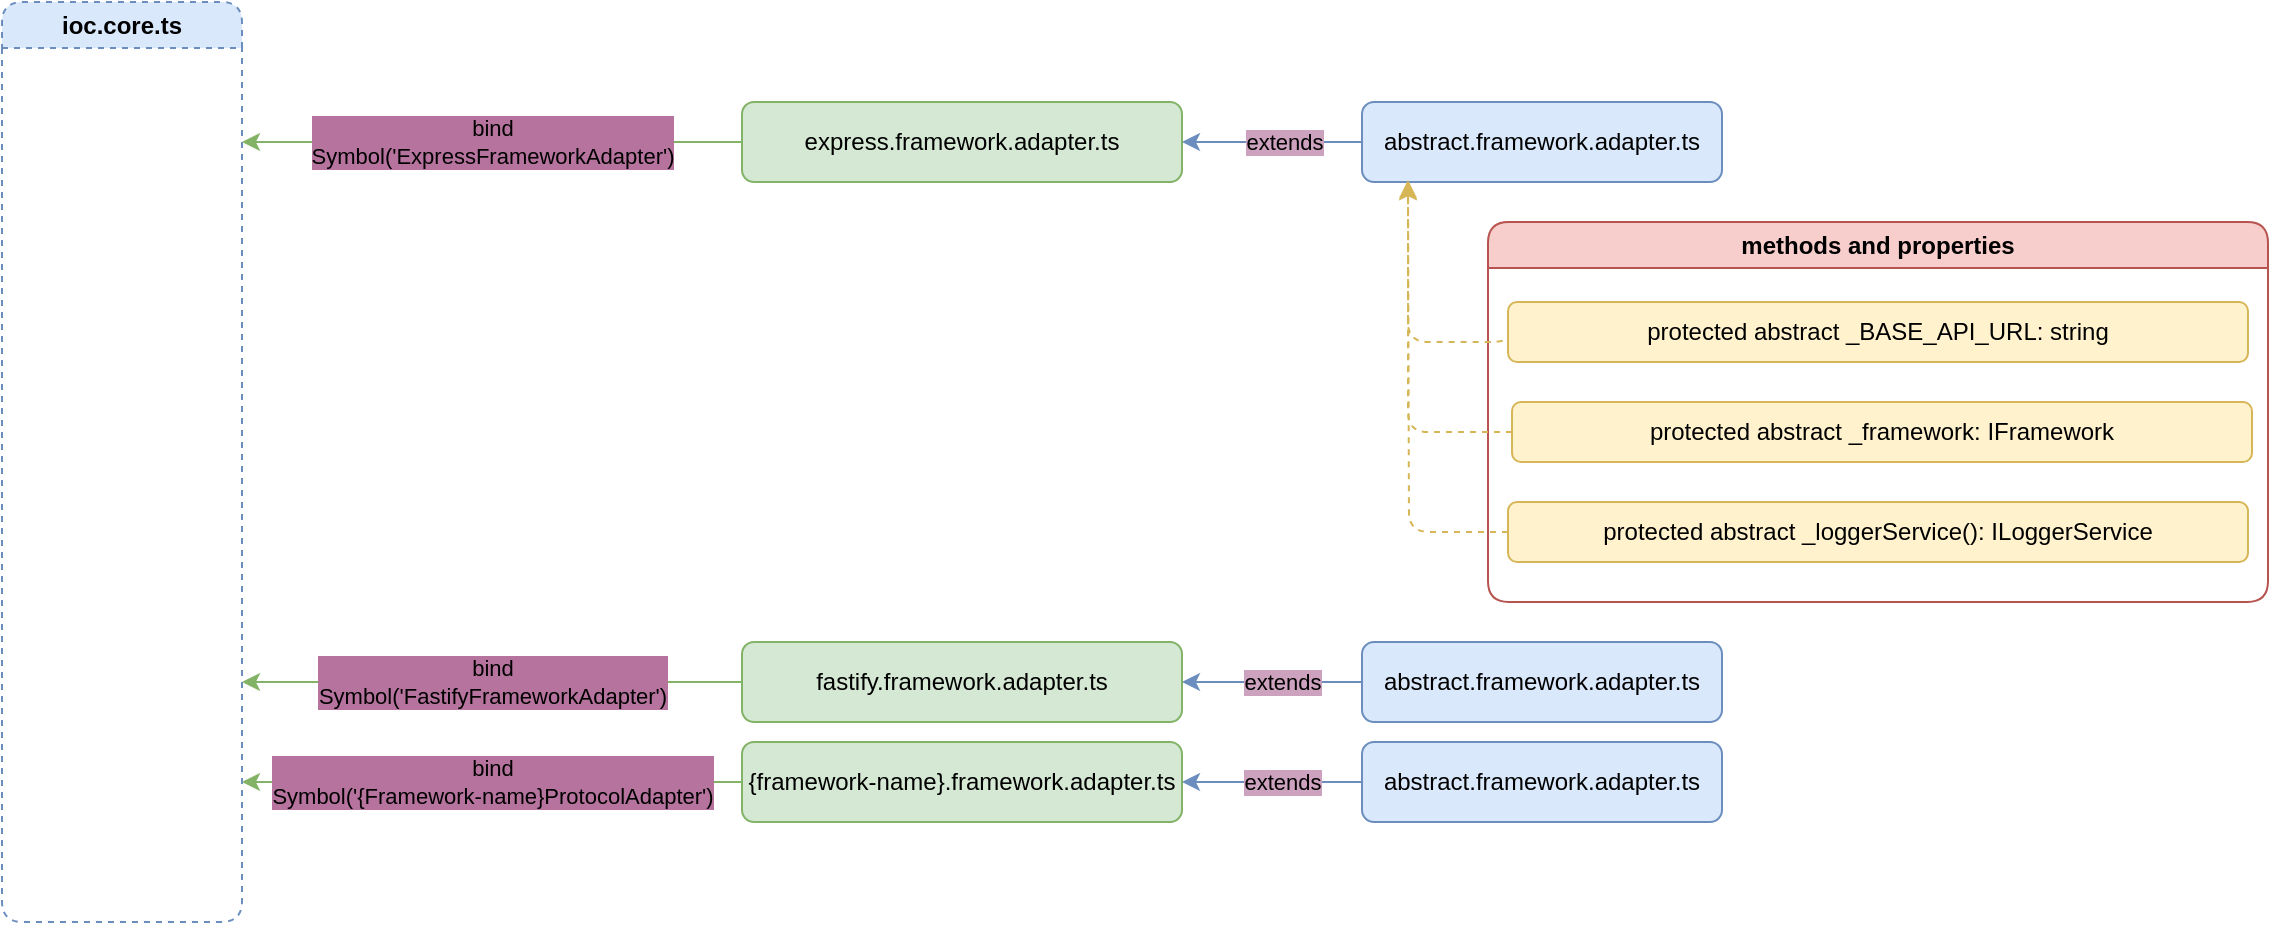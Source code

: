 <mxfile version="21.1.4" type="device">
  <diagram name="Сторінка-1" id="xTo7LiLZvz-YdanKkgFt">
    <mxGraphModel dx="3014" dy="746" grid="1" gridSize="10" guides="1" tooltips="1" connect="1" arrows="1" fold="1" page="1" pageScale="1" pageWidth="827" pageHeight="1169" math="0" shadow="0">
      <root>
        <mxCell id="0" />
        <mxCell id="1" parent="0" />
        <mxCell id="HVoTeRBBNDDQcVebBhWy-1" value="ioc.core.ts" style="swimlane;whiteSpace=wrap;html=1;rounded=1;dashed=1;fillColor=#dae8fc;strokeColor=#6c8ebf;" vertex="1" parent="1">
          <mxGeometry x="-1340" y="350" width="120" height="460" as="geometry" />
        </mxCell>
        <mxCell id="HVoTeRBBNDDQcVebBhWy-28" value="fastify.framework.adapter.ts" style="rounded=1;whiteSpace=wrap;html=1;fillColor=#d5e8d4;strokeColor=#82b366;" vertex="1" parent="1">
          <mxGeometry x="-970" y="670" width="220" height="40" as="geometry" />
        </mxCell>
        <mxCell id="HVoTeRBBNDDQcVebBhWy-29" style="edgeStyle=orthogonalEdgeStyle;rounded=1;orthogonalLoop=1;jettySize=auto;html=1;entryX=1;entryY=0.5;entryDx=0;entryDy=0;fillColor=#dae8fc;strokeColor=#6c8ebf;" edge="1" parent="1" source="HVoTeRBBNDDQcVebBhWy-30" target="HVoTeRBBNDDQcVebBhWy-28">
          <mxGeometry relative="1" as="geometry" />
        </mxCell>
        <mxCell id="HVoTeRBBNDDQcVebBhWy-30" value="abstract.framework.adapter.ts" style="rounded=1;whiteSpace=wrap;html=1;fillColor=#dae8fc;strokeColor=#6c8ebf;" vertex="1" parent="1">
          <mxGeometry x="-660" y="670" width="180" height="40" as="geometry" />
        </mxCell>
        <mxCell id="HVoTeRBBNDDQcVebBhWy-34" value="extends" style="edgeLabel;html=1;align=center;verticalAlign=middle;resizable=0;points=[];labelBackgroundColor=#CDA2BE;" vertex="1" connectable="0" parent="1">
          <mxGeometry x="-700.0" y="690" as="geometry" />
        </mxCell>
        <mxCell id="HVoTeRBBNDDQcVebBhWy-64" value="&lt;span style=&quot;color: rgb(0, 0, 0); font-family: Helvetica; font-size: 11px; font-style: normal; font-variant-ligatures: normal; font-variant-caps: normal; font-weight: 400; letter-spacing: normal; orphans: 2; text-align: center; text-indent: 0px; text-transform: none; widows: 2; word-spacing: 0px; -webkit-text-stroke-width: 0px; text-decoration-thickness: initial; text-decoration-style: initial; text-decoration-color: initial; float: none; display: inline !important;&quot;&gt;bind&lt;/span&gt;&lt;br style=&quot;border-color: var(--border-color); color: rgb(0, 0, 0); font-family: Helvetica; font-size: 11px; font-style: normal; font-variant-ligatures: normal; font-variant-caps: normal; font-weight: 400; letter-spacing: normal; orphans: 2; text-align: center; text-indent: 0px; text-transform: none; widows: 2; word-spacing: 0px; -webkit-text-stroke-width: 0px; text-decoration-thickness: initial; text-decoration-style: initial; text-decoration-color: initial;&quot;&gt;&lt;span style=&quot;color: rgb(0, 0, 0); font-family: Helvetica; font-size: 11px; font-style: normal; font-variant-ligatures: normal; font-variant-caps: normal; font-weight: 400; letter-spacing: normal; orphans: 2; text-align: center; text-indent: 0px; text-transform: none; widows: 2; word-spacing: 0px; -webkit-text-stroke-width: 0px; text-decoration-thickness: initial; text-decoration-style: initial; text-decoration-color: initial; float: none; display: inline !important;&quot;&gt;Symbol(&#39;ExpressFrameworkAdapter&#39;)&lt;/span&gt;" style="edgeStyle=orthogonalEdgeStyle;rounded=0;orthogonalLoop=1;jettySize=auto;html=1;fillColor=#d5e8d4;strokeColor=#82b366;labelBackgroundColor=#B5739D;" edge="1" parent="1" source="HVoTeRBBNDDQcVebBhWy-53">
          <mxGeometry relative="1" as="geometry">
            <mxPoint x="-1220" y="420" as="targetPoint" />
          </mxGeometry>
        </mxCell>
        <mxCell id="HVoTeRBBNDDQcVebBhWy-53" value="express.framework.adapter.ts" style="rounded=1;whiteSpace=wrap;html=1;fillColor=#d5e8d4;strokeColor=#82b366;" vertex="1" parent="1">
          <mxGeometry x="-970" y="400" width="220" height="40" as="geometry" />
        </mxCell>
        <mxCell id="HVoTeRBBNDDQcVebBhWy-54" style="edgeStyle=orthogonalEdgeStyle;rounded=1;orthogonalLoop=1;jettySize=auto;html=1;entryX=1;entryY=0.5;entryDx=0;entryDy=0;fillColor=#dae8fc;strokeColor=#6c8ebf;" edge="1" parent="1" source="HVoTeRBBNDDQcVebBhWy-55" target="HVoTeRBBNDDQcVebBhWy-53">
          <mxGeometry relative="1" as="geometry" />
        </mxCell>
        <mxCell id="HVoTeRBBNDDQcVebBhWy-55" value="abstract.framework.adapter.ts" style="rounded=1;whiteSpace=wrap;html=1;fillColor=#dae8fc;strokeColor=#6c8ebf;" vertex="1" parent="1">
          <mxGeometry x="-660" y="400" width="180" height="40" as="geometry" />
        </mxCell>
        <mxCell id="HVoTeRBBNDDQcVebBhWy-56" value="methods and properties" style="swimlane;whiteSpace=wrap;html=1;fillColor=#f8cecc;strokeColor=#b85450;rounded=1;" vertex="1" parent="1">
          <mxGeometry x="-597" y="460" width="390" height="190" as="geometry" />
        </mxCell>
        <mxCell id="HVoTeRBBNDDQcVebBhWy-57" value="protected abstract&amp;nbsp;_BASE_API_URL: string" style="rounded=1;whiteSpace=wrap;html=1;fillColor=#fff2cc;strokeColor=#d6b656;" vertex="1" parent="HVoTeRBBNDDQcVebBhWy-56">
          <mxGeometry x="10" y="40" width="370" height="30" as="geometry" />
        </mxCell>
        <mxCell id="HVoTeRBBNDDQcVebBhWy-58" value="protected abstract&amp;nbsp;_framework: IFramework" style="rounded=1;whiteSpace=wrap;html=1;fillColor=#fff2cc;strokeColor=#d6b656;" vertex="1" parent="HVoTeRBBNDDQcVebBhWy-56">
          <mxGeometry x="12" y="90" width="370" height="30" as="geometry" />
        </mxCell>
        <mxCell id="HVoTeRBBNDDQcVebBhWy-59" style="edgeStyle=orthogonalEdgeStyle;rounded=1;orthogonalLoop=1;jettySize=auto;html=1;fillColor=#fff2cc;strokeColor=#d6b656;dashed=1;" edge="1" parent="HVoTeRBBNDDQcVebBhWy-56" source="HVoTeRBBNDDQcVebBhWy-60">
          <mxGeometry relative="1" as="geometry">
            <mxPoint x="-40" y="-20" as="targetPoint" />
          </mxGeometry>
        </mxCell>
        <mxCell id="HVoTeRBBNDDQcVebBhWy-60" value="protected abstract&amp;nbsp;_loggerService(): ILoggerService" style="rounded=1;whiteSpace=wrap;html=1;fillColor=#fff2cc;strokeColor=#d6b656;" vertex="1" parent="HVoTeRBBNDDQcVebBhWy-56">
          <mxGeometry x="10" y="140" width="370" height="30" as="geometry" />
        </mxCell>
        <mxCell id="HVoTeRBBNDDQcVebBhWy-61" style="edgeStyle=orthogonalEdgeStyle;rounded=1;orthogonalLoop=1;jettySize=auto;html=1;exitX=0;exitY=0.5;exitDx=0;exitDy=0;fillColor=#fff2cc;strokeColor=#d6b656;dashed=1;entryX=0.125;entryY=0.975;entryDx=0;entryDy=0;entryPerimeter=0;" edge="1" parent="1" source="HVoTeRBBNDDQcVebBhWy-57" target="HVoTeRBBNDDQcVebBhWy-55">
          <mxGeometry relative="1" as="geometry">
            <mxPoint x="-637" y="450" as="targetPoint" />
            <Array as="points">
              <mxPoint x="-637" y="520" />
              <mxPoint x="-637" y="439" />
            </Array>
          </mxGeometry>
        </mxCell>
        <mxCell id="HVoTeRBBNDDQcVebBhWy-62" value="extends" style="edgeLabel;html=1;align=center;verticalAlign=middle;resizable=0;points=[];labelBackgroundColor=#CDA2BE;" vertex="1" connectable="0" parent="1">
          <mxGeometry x="-740.0" y="420" as="geometry">
            <mxPoint x="41" as="offset" />
          </mxGeometry>
        </mxCell>
        <mxCell id="HVoTeRBBNDDQcVebBhWy-63" style="edgeStyle=orthogonalEdgeStyle;rounded=1;orthogonalLoop=1;jettySize=auto;html=1;entryX=0.128;entryY=1;entryDx=0;entryDy=0;entryPerimeter=0;exitX=0;exitY=0.5;exitDx=0;exitDy=0;fillColor=#fff2cc;strokeColor=#d6b656;dashed=1;" edge="1" parent="1" source="HVoTeRBBNDDQcVebBhWy-58" target="HVoTeRBBNDDQcVebBhWy-55">
          <mxGeometry relative="1" as="geometry" />
        </mxCell>
        <mxCell id="HVoTeRBBNDDQcVebBhWy-66" value="&lt;span style=&quot;color: rgb(0, 0, 0); font-family: Helvetica; font-size: 11px; font-style: normal; font-variant-ligatures: normal; font-variant-caps: normal; font-weight: 400; letter-spacing: normal; orphans: 2; text-align: center; text-indent: 0px; text-transform: none; widows: 2; word-spacing: 0px; -webkit-text-stroke-width: 0px; text-decoration-thickness: initial; text-decoration-style: initial; text-decoration-color: initial; float: none; display: inline !important;&quot;&gt;bind&lt;/span&gt;&lt;br style=&quot;border-color: var(--border-color); color: rgb(0, 0, 0); font-family: Helvetica; font-size: 11px; font-style: normal; font-variant-ligatures: normal; font-variant-caps: normal; font-weight: 400; letter-spacing: normal; orphans: 2; text-align: center; text-indent: 0px; text-transform: none; widows: 2; word-spacing: 0px; -webkit-text-stroke-width: 0px; text-decoration-thickness: initial; text-decoration-style: initial; text-decoration-color: initial;&quot;&gt;&lt;span style=&quot;color: rgb(0, 0, 0); font-family: Helvetica; font-size: 11px; font-style: normal; font-variant-ligatures: normal; font-variant-caps: normal; font-weight: 400; letter-spacing: normal; orphans: 2; text-align: center; text-indent: 0px; text-transform: none; widows: 2; word-spacing: 0px; -webkit-text-stroke-width: 0px; text-decoration-thickness: initial; text-decoration-style: initial; text-decoration-color: initial; float: none; display: inline !important;&quot;&gt;Symbol(&#39;FastifyFrameworkAdapter&#39;)&lt;/span&gt;" style="edgeStyle=orthogonalEdgeStyle;rounded=0;orthogonalLoop=1;jettySize=auto;html=1;fillColor=#d5e8d4;strokeColor=#82b366;labelBackgroundColor=#B5739D;exitX=0;exitY=0.5;exitDx=0;exitDy=0;" edge="1" parent="1" source="HVoTeRBBNDDQcVebBhWy-28">
          <mxGeometry relative="1" as="geometry">
            <mxPoint x="-1220" y="690" as="targetPoint" />
            <mxPoint x="-990" y="690" as="sourcePoint" />
            <mxPoint as="offset" />
          </mxGeometry>
        </mxCell>
        <mxCell id="HVoTeRBBNDDQcVebBhWy-67" value="{framework-name}.framework.adapter.ts" style="rounded=1;whiteSpace=wrap;html=1;fillColor=#d5e8d4;strokeColor=#82b366;" vertex="1" parent="1">
          <mxGeometry x="-970" y="720" width="220" height="40" as="geometry" />
        </mxCell>
        <mxCell id="HVoTeRBBNDDQcVebBhWy-68" style="edgeStyle=orthogonalEdgeStyle;rounded=1;orthogonalLoop=1;jettySize=auto;html=1;entryX=1;entryY=0.5;entryDx=0;entryDy=0;fillColor=#dae8fc;strokeColor=#6c8ebf;" edge="1" parent="1" source="HVoTeRBBNDDQcVebBhWy-69" target="HVoTeRBBNDDQcVebBhWy-67">
          <mxGeometry relative="1" as="geometry" />
        </mxCell>
        <mxCell id="HVoTeRBBNDDQcVebBhWy-69" value="abstract.framework.adapter.ts" style="rounded=1;whiteSpace=wrap;html=1;fillColor=#dae8fc;strokeColor=#6c8ebf;" vertex="1" parent="1">
          <mxGeometry x="-660" y="720" width="180" height="40" as="geometry" />
        </mxCell>
        <mxCell id="HVoTeRBBNDDQcVebBhWy-70" value="extends" style="edgeLabel;html=1;align=center;verticalAlign=middle;resizable=0;points=[];labelBackgroundColor=#CDA2BE;" vertex="1" connectable="0" parent="1">
          <mxGeometry x="-700.0" y="740" as="geometry" />
        </mxCell>
        <mxCell id="HVoTeRBBNDDQcVebBhWy-71" value="&lt;span style=&quot;color: rgb(0, 0, 0); font-family: Helvetica; font-size: 11px; font-style: normal; font-variant-ligatures: normal; font-variant-caps: normal; font-weight: 400; letter-spacing: normal; orphans: 2; text-align: center; text-indent: 0px; text-transform: none; widows: 2; word-spacing: 0px; -webkit-text-stroke-width: 0px; text-decoration-thickness: initial; text-decoration-style: initial; text-decoration-color: initial; float: none; display: inline !important;&quot;&gt;bind&lt;/span&gt;&lt;br style=&quot;border-color: var(--border-color); color: rgb(0, 0, 0); font-family: Helvetica; font-size: 11px; font-style: normal; font-variant-ligatures: normal; font-variant-caps: normal; font-weight: 400; letter-spacing: normal; orphans: 2; text-align: center; text-indent: 0px; text-transform: none; widows: 2; word-spacing: 0px; -webkit-text-stroke-width: 0px; text-decoration-thickness: initial; text-decoration-style: initial; text-decoration-color: initial;&quot;&gt;&lt;span style=&quot;color: rgb(0, 0, 0); font-family: Helvetica; font-size: 11px; font-style: normal; font-variant-ligatures: normal; font-variant-caps: normal; font-weight: 400; letter-spacing: normal; orphans: 2; text-align: center; text-indent: 0px; text-transform: none; widows: 2; word-spacing: 0px; -webkit-text-stroke-width: 0px; text-decoration-thickness: initial; text-decoration-style: initial; text-decoration-color: initial; float: none; display: inline !important;&quot;&gt;Symbol(&#39;{Framework-name}ProtocolAdapter&#39;)&lt;/span&gt;" style="edgeStyle=orthogonalEdgeStyle;rounded=0;orthogonalLoop=1;jettySize=auto;html=1;fillColor=#d5e8d4;strokeColor=#82b366;labelBackgroundColor=#B5739D;exitX=0;exitY=0.5;exitDx=0;exitDy=0;" edge="1" parent="1" source="HVoTeRBBNDDQcVebBhWy-67">
          <mxGeometry relative="1" as="geometry">
            <mxPoint x="-1220" y="740" as="targetPoint" />
            <mxPoint x="-990" y="740" as="sourcePoint" />
          </mxGeometry>
        </mxCell>
      </root>
    </mxGraphModel>
  </diagram>
</mxfile>
